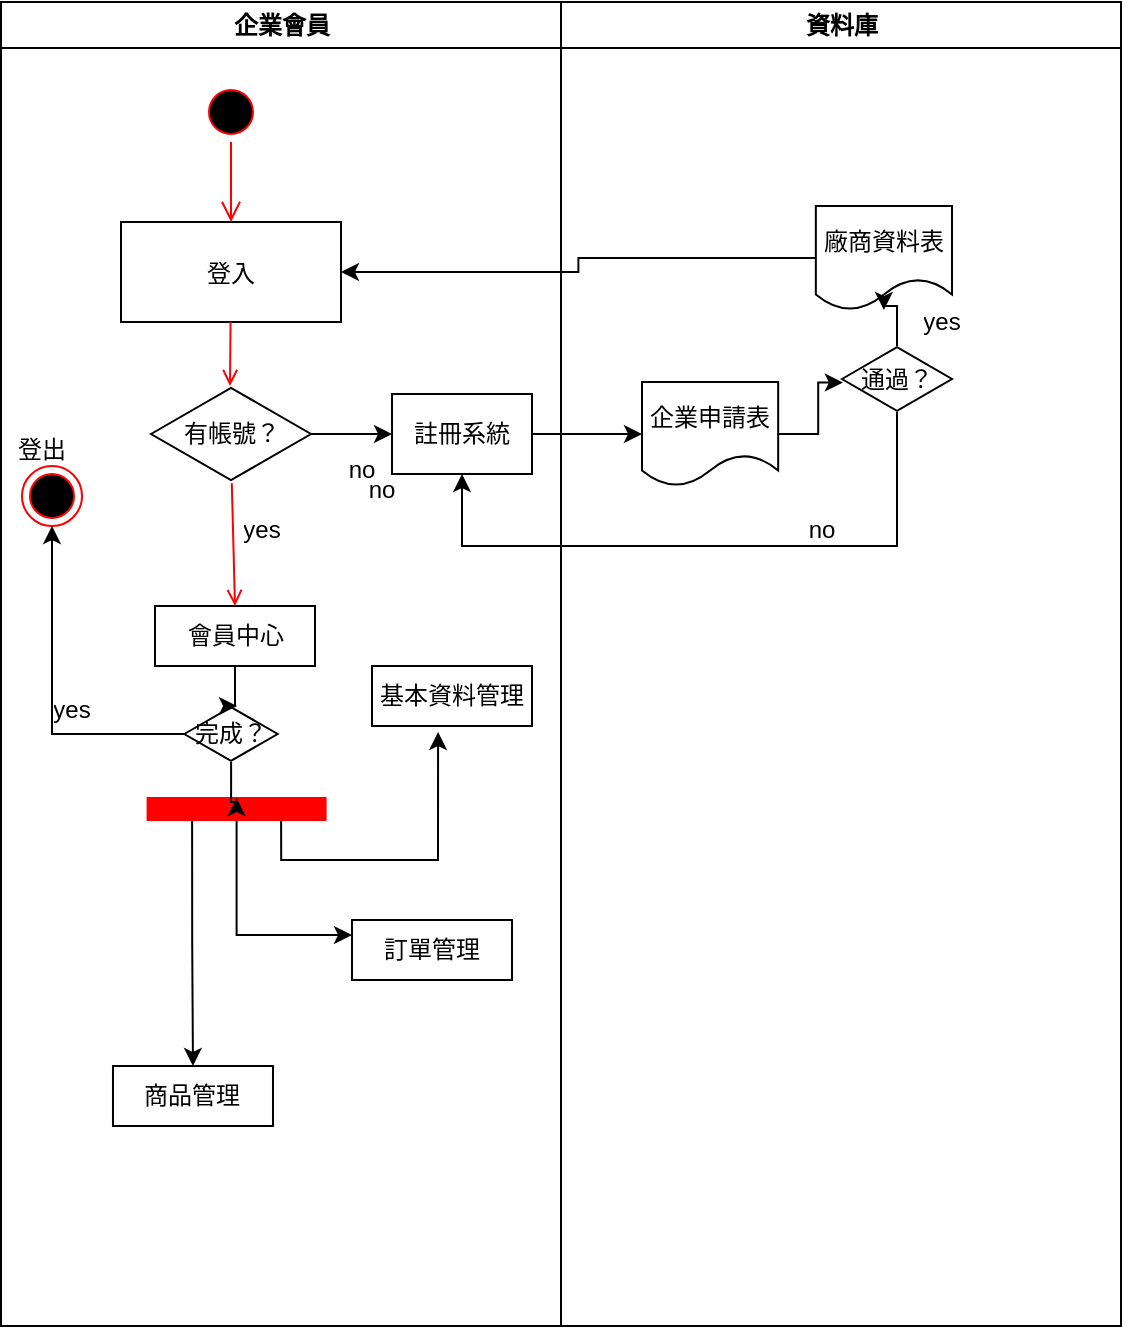 <mxfile version="14.8.1" type="github">
  <diagram name="Page-1" id="e7e014a7-5840-1c2e-5031-d8a46d1fe8dd">
    <mxGraphModel dx="880" dy="578" grid="1" gridSize="10" guides="1" tooltips="1" connect="1" arrows="1" fold="1" page="1" pageScale="1" pageWidth="1169" pageHeight="826" background="none" math="0" shadow="0">
      <root>
        <mxCell id="0" />
        <mxCell id="1" parent="0" />
        <mxCell id="2" value="企業會員" style="swimlane;whiteSpace=wrap" parent="1" vertex="1">
          <mxGeometry x="164.5" y="128" width="280" height="662" as="geometry" />
        </mxCell>
        <mxCell id="5" value="" style="ellipse;shape=startState;fillColor=#000000;strokeColor=#ff0000;" parent="2" vertex="1">
          <mxGeometry x="100" y="40" width="30" height="30" as="geometry" />
        </mxCell>
        <mxCell id="6" value="" style="edgeStyle=elbowEdgeStyle;elbow=horizontal;verticalAlign=bottom;endArrow=open;endSize=8;strokeColor=#FF0000;endFill=1;rounded=0" parent="2" source="5" target="7" edge="1">
          <mxGeometry x="100" y="40" as="geometry">
            <mxPoint x="115" y="110" as="targetPoint" />
          </mxGeometry>
        </mxCell>
        <mxCell id="7" value="登入" style="" parent="2" vertex="1">
          <mxGeometry x="60" y="110" width="110" height="50" as="geometry" />
        </mxCell>
        <mxCell id="9" value="" style="endArrow=open;strokeColor=#FF0000;endFill=1;rounded=0" parent="2" source="7" edge="1">
          <mxGeometry relative="1" as="geometry">
            <mxPoint x="114.5" y="192" as="targetPoint" />
          </mxGeometry>
        </mxCell>
        <mxCell id="11" value="" style="endArrow=open;strokeColor=#FF0000;endFill=1;rounded=0;exitX=0.505;exitY=1.012;exitDx=0;exitDy=0;exitPerimeter=0;entryX=0.5;entryY=0;entryDx=0;entryDy=0;" parent="2" source="Wlnk1DyzsGyQfmctNri--41" target="Wlnk1DyzsGyQfmctNri--110" edge="1">
          <mxGeometry relative="1" as="geometry">
            <mxPoint x="115" y="270" as="sourcePoint" />
            <mxPoint x="115.091" y="325.0" as="targetPoint" />
          </mxGeometry>
        </mxCell>
        <mxCell id="Wlnk1DyzsGyQfmctNri--54" value="" style="edgeStyle=orthogonalEdgeStyle;rounded=0;orthogonalLoop=1;jettySize=auto;html=1;" edge="1" parent="2" source="Wlnk1DyzsGyQfmctNri--41" target="Wlnk1DyzsGyQfmctNri--52">
          <mxGeometry relative="1" as="geometry" />
        </mxCell>
        <mxCell id="Wlnk1DyzsGyQfmctNri--41" value="有帳號？" style="html=1;whiteSpace=wrap;aspect=fixed;shape=isoRectangle;" vertex="1" parent="2">
          <mxGeometry x="75" y="192" width="80" height="48" as="geometry" />
        </mxCell>
        <UserObject label="no" placeholders="1" name="Variable" id="Wlnk1DyzsGyQfmctNri--49">
          <mxCell style="text;html=1;strokeColor=none;fillColor=none;align=center;verticalAlign=middle;whiteSpace=wrap;overflow=hidden;" vertex="1" parent="2">
            <mxGeometry x="165.5" y="222" width="30" height="24" as="geometry" />
          </mxCell>
        </UserObject>
        <mxCell id="Wlnk1DyzsGyQfmctNri--52" value="註冊系統" style="rounded=0;whiteSpace=wrap;html=1;" vertex="1" parent="2">
          <mxGeometry x="195.5" y="196" width="70" height="40" as="geometry" />
        </mxCell>
        <mxCell id="Wlnk1DyzsGyQfmctNri--110" value="會員中心" style="rounded=0;whiteSpace=wrap;html=1;" vertex="1" parent="2">
          <mxGeometry x="77" y="302" width="80" height="30" as="geometry" />
        </mxCell>
        <UserObject label="yes" placeholders="1" name="Variable" id="Wlnk1DyzsGyQfmctNri--107">
          <mxCell style="text;html=1;strokeColor=none;fillColor=none;align=center;verticalAlign=middle;whiteSpace=wrap;overflow=hidden;" vertex="1" parent="2">
            <mxGeometry x="115.5" y="252" width="30" height="24" as="geometry" />
          </mxCell>
        </UserObject>
        <mxCell id="Wlnk1DyzsGyQfmctNri--120" value="基本資料管理" style="rounded=0;whiteSpace=wrap;html=1;" vertex="1" parent="2">
          <mxGeometry x="185.5" y="332" width="80" height="30" as="geometry" />
        </mxCell>
        <mxCell id="Wlnk1DyzsGyQfmctNri--122" value="商品管理" style="rounded=0;whiteSpace=wrap;html=1;" vertex="1" parent="2">
          <mxGeometry x="55.99" y="532" width="80" height="30" as="geometry" />
        </mxCell>
        <UserObject label="登出" placeholders="1" name="Variable" id="Wlnk1DyzsGyQfmctNri--126">
          <mxCell style="text;html=1;strokeColor=none;fillColor=none;align=center;verticalAlign=middle;whiteSpace=wrap;overflow=hidden;" vertex="1" parent="2">
            <mxGeometry x="5.5" y="212" width="30" height="24" as="geometry" />
          </mxCell>
        </UserObject>
        <mxCell id="Wlnk1DyzsGyQfmctNri--121" value="訂單管理" style="rounded=0;whiteSpace=wrap;html=1;" vertex="1" parent="2">
          <mxGeometry x="175.5" y="459" width="80" height="30" as="geometry" />
        </mxCell>
        <mxCell id="Wlnk1DyzsGyQfmctNri--127" value="完成？" style="html=1;whiteSpace=wrap;aspect=fixed;shape=isoRectangle;" vertex="1" parent="2">
          <mxGeometry x="91.66" y="352" width="46.67" height="28" as="geometry" />
        </mxCell>
        <UserObject label="yes" placeholders="1" name="Variable" id="Wlnk1DyzsGyQfmctNri--131">
          <mxCell style="text;html=1;strokeColor=none;fillColor=none;align=center;verticalAlign=middle;whiteSpace=wrap;overflow=hidden;" vertex="1" parent="2">
            <mxGeometry x="20" y="342" width="30" height="24" as="geometry" />
          </mxCell>
        </UserObject>
        <mxCell id="3" value="資料庫" style="swimlane;whiteSpace=wrap" parent="1" vertex="1">
          <mxGeometry x="444.5" y="128" width="280" height="662" as="geometry" />
        </mxCell>
        <mxCell id="Wlnk1DyzsGyQfmctNri--65" value="" style="edgeStyle=orthogonalEdgeStyle;rounded=0;orthogonalLoop=1;jettySize=auto;html=1;entryX=0.008;entryY=0.553;entryDx=0;entryDy=0;entryPerimeter=0;" edge="1" parent="3" source="Wlnk1DyzsGyQfmctNri--55" target="Wlnk1DyzsGyQfmctNri--67">
          <mxGeometry relative="1" as="geometry">
            <mxPoint x="165.5" y="216" as="targetPoint" />
          </mxGeometry>
        </mxCell>
        <mxCell id="Wlnk1DyzsGyQfmctNri--55" value="企業申請表" style="shape=document;whiteSpace=wrap;html=1;boundedLbl=1;rounded=0;" vertex="1" parent="3">
          <mxGeometry x="40.5" y="190" width="68.08" height="52" as="geometry" />
        </mxCell>
        <mxCell id="Wlnk1DyzsGyQfmctNri--64" value="廠商資料表" style="shape=document;whiteSpace=wrap;html=1;boundedLbl=1;rounded=0;" vertex="1" parent="3">
          <mxGeometry x="127.42" y="102" width="68.08" height="52" as="geometry" />
        </mxCell>
        <mxCell id="Wlnk1DyzsGyQfmctNri--68" value="" style="edgeStyle=orthogonalEdgeStyle;rounded=0;orthogonalLoop=1;jettySize=auto;html=1;" edge="1" parent="3" source="Wlnk1DyzsGyQfmctNri--67" target="Wlnk1DyzsGyQfmctNri--64">
          <mxGeometry relative="1" as="geometry" />
        </mxCell>
        <mxCell id="Wlnk1DyzsGyQfmctNri--67" value="通過？" style="html=1;whiteSpace=wrap;aspect=fixed;shape=isoRectangle;" vertex="1" parent="3">
          <mxGeometry x="140.5" y="172" width="55" height="33" as="geometry" />
        </mxCell>
        <UserObject label="yes" placeholders="1" name="Variable" id="Wlnk1DyzsGyQfmctNri--82">
          <mxCell style="text;html=1;strokeColor=none;fillColor=none;align=center;verticalAlign=middle;whiteSpace=wrap;overflow=hidden;" vertex="1" parent="3">
            <mxGeometry x="175" y="148" width="30" height="24" as="geometry" />
          </mxCell>
        </UserObject>
        <mxCell id="Wlnk1DyzsGyQfmctNri--56" value="" style="edgeStyle=orthogonalEdgeStyle;rounded=0;orthogonalLoop=1;jettySize=auto;html=1;" edge="1" parent="1" source="Wlnk1DyzsGyQfmctNri--52" target="Wlnk1DyzsGyQfmctNri--55">
          <mxGeometry relative="1" as="geometry" />
        </mxCell>
        <mxCell id="Wlnk1DyzsGyQfmctNri--69" style="edgeStyle=orthogonalEdgeStyle;rounded=0;orthogonalLoop=1;jettySize=auto;html=1;entryX=1;entryY=0.5;entryDx=0;entryDy=0;" edge="1" parent="1" source="Wlnk1DyzsGyQfmctNri--64" target="7">
          <mxGeometry relative="1" as="geometry" />
        </mxCell>
        <mxCell id="Wlnk1DyzsGyQfmctNri--70" style="edgeStyle=orthogonalEdgeStyle;rounded=0;orthogonalLoop=1;jettySize=auto;html=1;entryX=0.5;entryY=1;entryDx=0;entryDy=0;" edge="1" parent="1" source="Wlnk1DyzsGyQfmctNri--67" target="Wlnk1DyzsGyQfmctNri--52">
          <mxGeometry relative="1" as="geometry">
            <mxPoint x="510" y="410" as="targetPoint" />
            <Array as="points">
              <mxPoint x="613" y="400" />
              <mxPoint x="395" y="400" />
            </Array>
          </mxGeometry>
        </mxCell>
        <UserObject label="no" placeholders="1" name="Variable" id="Wlnk1DyzsGyQfmctNri--106">
          <mxCell style="text;html=1;strokeColor=none;fillColor=none;align=center;verticalAlign=middle;whiteSpace=wrap;overflow=hidden;" vertex="1" parent="1">
            <mxGeometry x="560" y="380" width="30" height="24" as="geometry" />
          </mxCell>
        </UserObject>
        <mxCell id="Wlnk1DyzsGyQfmctNri--115" style="edgeStyle=orthogonalEdgeStyle;rounded=0;orthogonalLoop=1;jettySize=auto;html=1;exitX=1;exitY=0.75;exitDx=0;exitDy=0;entryX=0.5;entryY=0;entryDx=0;entryDy=0;" edge="1" parent="1" source="34" target="Wlnk1DyzsGyQfmctNri--122">
          <mxGeometry relative="1" as="geometry">
            <mxPoint x="220" y="567" as="targetPoint" />
          </mxGeometry>
        </mxCell>
        <mxCell id="Wlnk1DyzsGyQfmctNri--116" style="edgeStyle=orthogonalEdgeStyle;rounded=0;orthogonalLoop=1;jettySize=auto;html=1;exitX=1;exitY=0.5;exitDx=0;exitDy=0;entryX=0;entryY=0.25;entryDx=0;entryDy=0;" edge="1" parent="1" source="34" target="Wlnk1DyzsGyQfmctNri--121">
          <mxGeometry relative="1" as="geometry">
            <mxPoint x="282.076" y="587" as="targetPoint" />
          </mxGeometry>
        </mxCell>
        <mxCell id="Wlnk1DyzsGyQfmctNri--118" style="edgeStyle=orthogonalEdgeStyle;rounded=0;orthogonalLoop=1;jettySize=auto;html=1;exitX=1;exitY=0.25;exitDx=0;exitDy=0;entryX=0.413;entryY=1.1;entryDx=0;entryDy=0;entryPerimeter=0;" edge="1" parent="1" source="34" target="Wlnk1DyzsGyQfmctNri--120">
          <mxGeometry relative="1" as="geometry">
            <mxPoint x="380.8" y="577" as="targetPoint" />
          </mxGeometry>
        </mxCell>
        <mxCell id="34" value="" style="whiteSpace=wrap;strokeColor=#FF0000;fillColor=#FF0000;rotation=90;" parent="1" vertex="1">
          <mxGeometry x="276.8" y="487" width="11" height="89" as="geometry" />
        </mxCell>
        <mxCell id="Wlnk1DyzsGyQfmctNri--124" value="" style="ellipse;shape=endState;fillColor=#000000;strokeColor=#ff0000" vertex="1" parent="1">
          <mxGeometry x="175" y="360" width="30" height="30" as="geometry" />
        </mxCell>
        <mxCell id="Wlnk1DyzsGyQfmctNri--128" value="" style="edgeStyle=orthogonalEdgeStyle;rounded=0;orthogonalLoop=1;jettySize=auto;html=1;" edge="1" parent="1" source="Wlnk1DyzsGyQfmctNri--110">
          <mxGeometry relative="1" as="geometry">
            <mxPoint x="282" y="480" as="targetPoint" />
          </mxGeometry>
        </mxCell>
        <mxCell id="Wlnk1DyzsGyQfmctNri--129" value="" style="edgeStyle=orthogonalEdgeStyle;rounded=0;orthogonalLoop=1;jettySize=auto;html=1;entryX=0;entryY=0.5;entryDx=0;entryDy=0;" edge="1" parent="1" source="Wlnk1DyzsGyQfmctNri--127" target="34">
          <mxGeometry relative="1" as="geometry" />
        </mxCell>
        <mxCell id="Wlnk1DyzsGyQfmctNri--130" style="edgeStyle=orthogonalEdgeStyle;rounded=0;orthogonalLoop=1;jettySize=auto;html=1;entryX=0.5;entryY=1;entryDx=0;entryDy=0;" edge="1" parent="1" source="Wlnk1DyzsGyQfmctNri--127" target="Wlnk1DyzsGyQfmctNri--124">
          <mxGeometry relative="1" as="geometry" />
        </mxCell>
        <UserObject label="no" placeholders="1" name="Variable" id="Wlnk1DyzsGyQfmctNri--132">
          <mxCell style="text;html=1;strokeColor=none;fillColor=none;align=center;verticalAlign=middle;whiteSpace=wrap;overflow=hidden;" vertex="1" parent="1">
            <mxGeometry x="340" y="360" width="30" height="24" as="geometry" />
          </mxCell>
        </UserObject>
      </root>
    </mxGraphModel>
  </diagram>
</mxfile>

